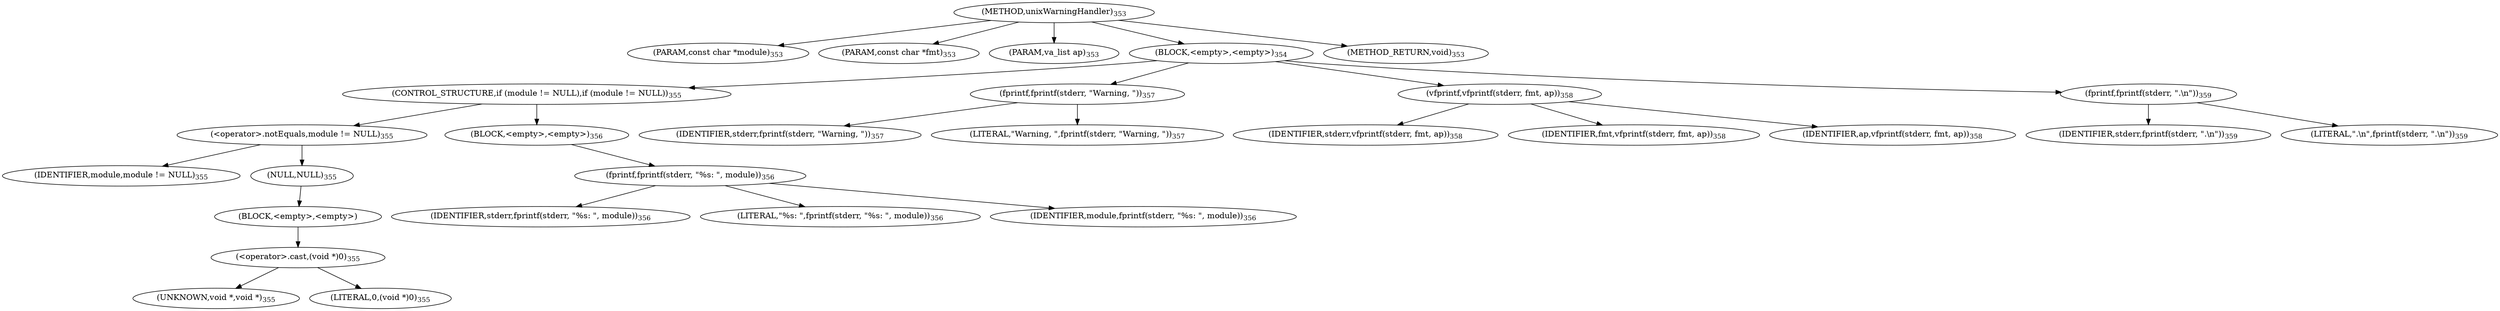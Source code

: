digraph "unixWarningHandler" {  
"34208" [label = <(METHOD,unixWarningHandler)<SUB>353</SUB>> ]
"34209" [label = <(PARAM,const char *module)<SUB>353</SUB>> ]
"34210" [label = <(PARAM,const char *fmt)<SUB>353</SUB>> ]
"34211" [label = <(PARAM,va_list ap)<SUB>353</SUB>> ]
"34212" [label = <(BLOCK,&lt;empty&gt;,&lt;empty&gt;)<SUB>354</SUB>> ]
"34213" [label = <(CONTROL_STRUCTURE,if (module != NULL),if (module != NULL))<SUB>355</SUB>> ]
"34214" [label = <(&lt;operator&gt;.notEquals,module != NULL)<SUB>355</SUB>> ]
"34215" [label = <(IDENTIFIER,module,module != NULL)<SUB>355</SUB>> ]
"34216" [label = <(NULL,NULL)<SUB>355</SUB>> ]
"34217" [label = <(BLOCK,&lt;empty&gt;,&lt;empty&gt;)> ]
"34218" [label = <(&lt;operator&gt;.cast,(void *)0)<SUB>355</SUB>> ]
"34219" [label = <(UNKNOWN,void *,void *)<SUB>355</SUB>> ]
"34220" [label = <(LITERAL,0,(void *)0)<SUB>355</SUB>> ]
"34221" [label = <(BLOCK,&lt;empty&gt;,&lt;empty&gt;)<SUB>356</SUB>> ]
"34222" [label = <(fprintf,fprintf(stderr, &quot;%s: &quot;, module))<SUB>356</SUB>> ]
"34223" [label = <(IDENTIFIER,stderr,fprintf(stderr, &quot;%s: &quot;, module))<SUB>356</SUB>> ]
"34224" [label = <(LITERAL,&quot;%s: &quot;,fprintf(stderr, &quot;%s: &quot;, module))<SUB>356</SUB>> ]
"34225" [label = <(IDENTIFIER,module,fprintf(stderr, &quot;%s: &quot;, module))<SUB>356</SUB>> ]
"34226" [label = <(fprintf,fprintf(stderr, &quot;Warning, &quot;))<SUB>357</SUB>> ]
"34227" [label = <(IDENTIFIER,stderr,fprintf(stderr, &quot;Warning, &quot;))<SUB>357</SUB>> ]
"34228" [label = <(LITERAL,&quot;Warning, &quot;,fprintf(stderr, &quot;Warning, &quot;))<SUB>357</SUB>> ]
"34229" [label = <(vfprintf,vfprintf(stderr, fmt, ap))<SUB>358</SUB>> ]
"34230" [label = <(IDENTIFIER,stderr,vfprintf(stderr, fmt, ap))<SUB>358</SUB>> ]
"34231" [label = <(IDENTIFIER,fmt,vfprintf(stderr, fmt, ap))<SUB>358</SUB>> ]
"34232" [label = <(IDENTIFIER,ap,vfprintf(stderr, fmt, ap))<SUB>358</SUB>> ]
"34233" [label = <(fprintf,fprintf(stderr, &quot;.\n&quot;))<SUB>359</SUB>> ]
"34234" [label = <(IDENTIFIER,stderr,fprintf(stderr, &quot;.\n&quot;))<SUB>359</SUB>> ]
"34235" [label = <(LITERAL,&quot;.\n&quot;,fprintf(stderr, &quot;.\n&quot;))<SUB>359</SUB>> ]
"34236" [label = <(METHOD_RETURN,void)<SUB>353</SUB>> ]
  "34208" -> "34209" 
  "34208" -> "34210" 
  "34208" -> "34211" 
  "34208" -> "34212" 
  "34208" -> "34236" 
  "34212" -> "34213" 
  "34212" -> "34226" 
  "34212" -> "34229" 
  "34212" -> "34233" 
  "34213" -> "34214" 
  "34213" -> "34221" 
  "34214" -> "34215" 
  "34214" -> "34216" 
  "34216" -> "34217" 
  "34217" -> "34218" 
  "34218" -> "34219" 
  "34218" -> "34220" 
  "34221" -> "34222" 
  "34222" -> "34223" 
  "34222" -> "34224" 
  "34222" -> "34225" 
  "34226" -> "34227" 
  "34226" -> "34228" 
  "34229" -> "34230" 
  "34229" -> "34231" 
  "34229" -> "34232" 
  "34233" -> "34234" 
  "34233" -> "34235" 
}
